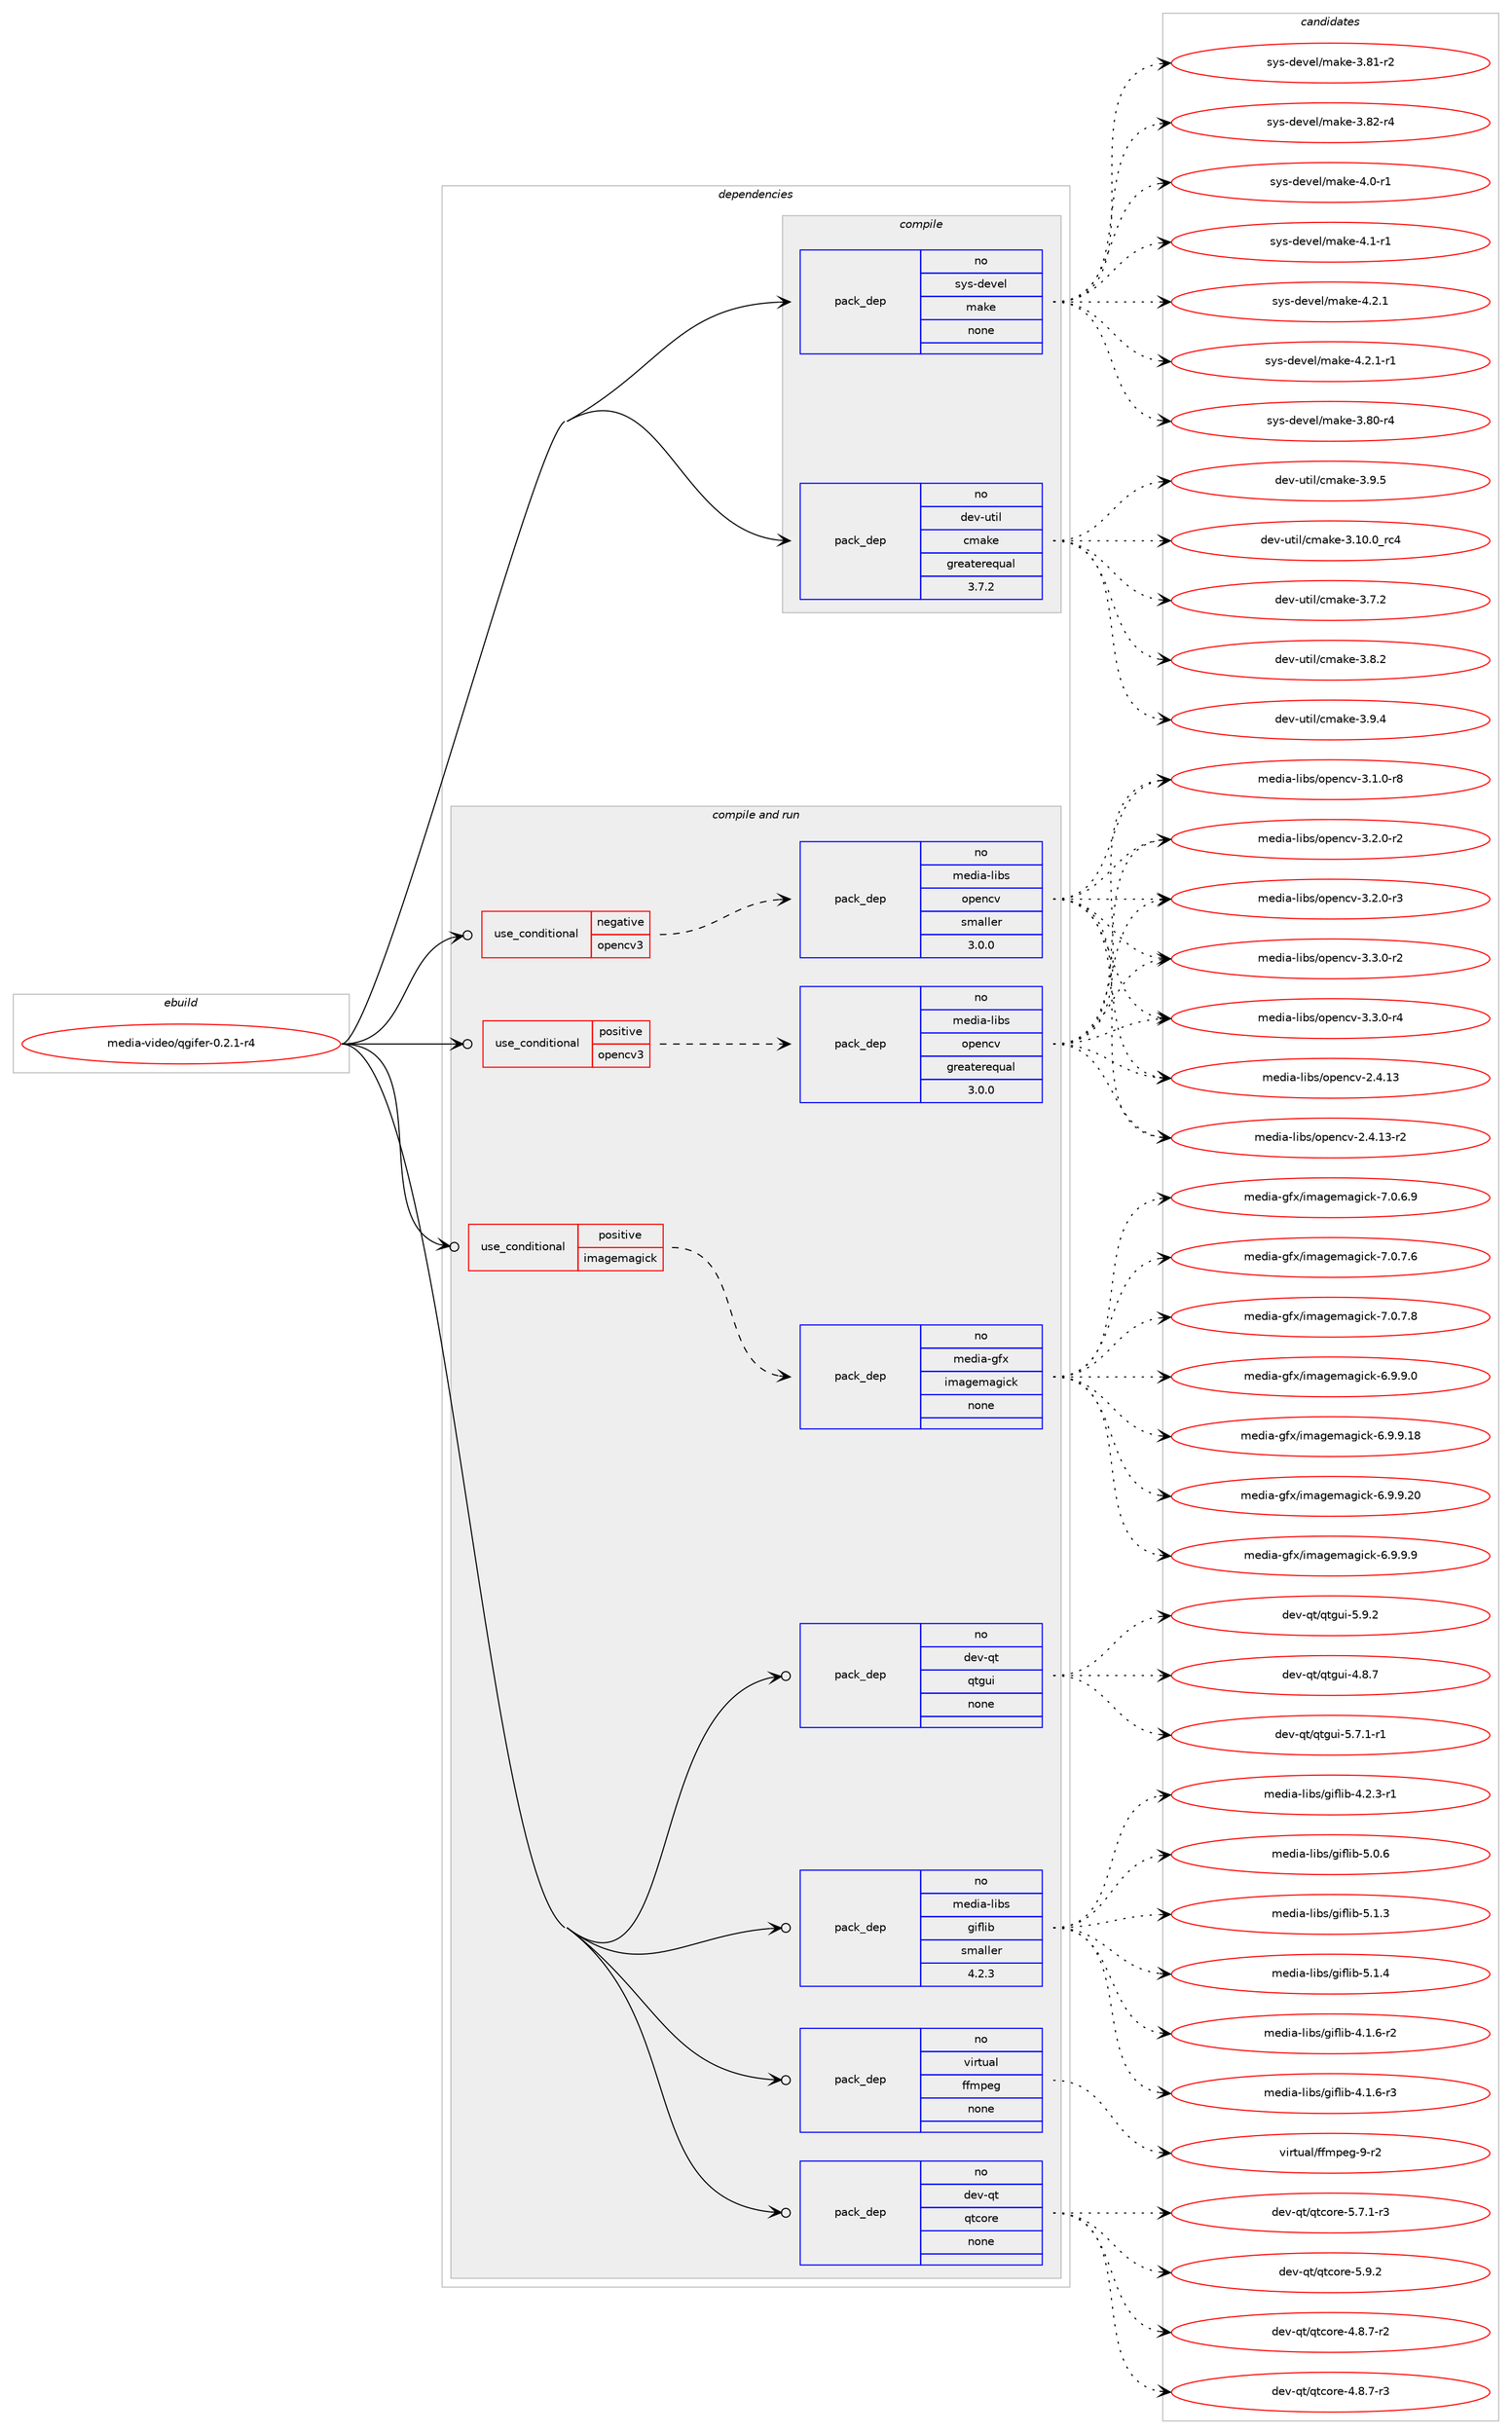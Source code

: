 digraph prolog {

# *************
# Graph options
# *************

newrank=true;
concentrate=true;
compound=true;
graph [rankdir=LR,fontname=Helvetica,fontsize=10,ranksep=1.5];#, ranksep=2.5, nodesep=0.2];
edge  [arrowhead=vee];
node  [fontname=Helvetica,fontsize=10];

# **********
# The ebuild
# **********

subgraph cluster_leftcol {
color=gray;
rank=same;
label=<<i>ebuild</i>>;
id [label="media-video/qgifer-0.2.1-r4", color=red, width=4, href="../media-video/qgifer-0.2.1-r4.svg"];
}

# ****************
# The dependencies
# ****************

subgraph cluster_midcol {
color=gray;
label=<<i>dependencies</i>>;
subgraph cluster_compile {
fillcolor="#eeeeee";
style=filled;
label=<<i>compile</i>>;
subgraph pack292301 {
dependency396485 [label=<<TABLE BORDER="0" CELLBORDER="1" CELLSPACING="0" CELLPADDING="4" WIDTH="220"><TR><TD ROWSPAN="6" CELLPADDING="30">pack_dep</TD></TR><TR><TD WIDTH="110">no</TD></TR><TR><TD>dev-util</TD></TR><TR><TD>cmake</TD></TR><TR><TD>greaterequal</TD></TR><TR><TD>3.7.2</TD></TR></TABLE>>, shape=none, color=blue];
}
id:e -> dependency396485:w [weight=20,style="solid",arrowhead="vee"];
subgraph pack292302 {
dependency396486 [label=<<TABLE BORDER="0" CELLBORDER="1" CELLSPACING="0" CELLPADDING="4" WIDTH="220"><TR><TD ROWSPAN="6" CELLPADDING="30">pack_dep</TD></TR><TR><TD WIDTH="110">no</TD></TR><TR><TD>sys-devel</TD></TR><TR><TD>make</TD></TR><TR><TD>none</TD></TR><TR><TD></TD></TR></TABLE>>, shape=none, color=blue];
}
id:e -> dependency396486:w [weight=20,style="solid",arrowhead="vee"];
}
subgraph cluster_compileandrun {
fillcolor="#eeeeee";
style=filled;
label=<<i>compile and run</i>>;
subgraph cond97768 {
dependency396487 [label=<<TABLE BORDER="0" CELLBORDER="1" CELLSPACING="0" CELLPADDING="4"><TR><TD ROWSPAN="3" CELLPADDING="10">use_conditional</TD></TR><TR><TD>negative</TD></TR><TR><TD>opencv3</TD></TR></TABLE>>, shape=none, color=red];
subgraph pack292303 {
dependency396488 [label=<<TABLE BORDER="0" CELLBORDER="1" CELLSPACING="0" CELLPADDING="4" WIDTH="220"><TR><TD ROWSPAN="6" CELLPADDING="30">pack_dep</TD></TR><TR><TD WIDTH="110">no</TD></TR><TR><TD>media-libs</TD></TR><TR><TD>opencv</TD></TR><TR><TD>smaller</TD></TR><TR><TD>3.0.0</TD></TR></TABLE>>, shape=none, color=blue];
}
dependency396487:e -> dependency396488:w [weight=20,style="dashed",arrowhead="vee"];
}
id:e -> dependency396487:w [weight=20,style="solid",arrowhead="odotvee"];
subgraph cond97769 {
dependency396489 [label=<<TABLE BORDER="0" CELLBORDER="1" CELLSPACING="0" CELLPADDING="4"><TR><TD ROWSPAN="3" CELLPADDING="10">use_conditional</TD></TR><TR><TD>positive</TD></TR><TR><TD>imagemagick</TD></TR></TABLE>>, shape=none, color=red];
subgraph pack292304 {
dependency396490 [label=<<TABLE BORDER="0" CELLBORDER="1" CELLSPACING="0" CELLPADDING="4" WIDTH="220"><TR><TD ROWSPAN="6" CELLPADDING="30">pack_dep</TD></TR><TR><TD WIDTH="110">no</TD></TR><TR><TD>media-gfx</TD></TR><TR><TD>imagemagick</TD></TR><TR><TD>none</TD></TR><TR><TD></TD></TR></TABLE>>, shape=none, color=blue];
}
dependency396489:e -> dependency396490:w [weight=20,style="dashed",arrowhead="vee"];
}
id:e -> dependency396489:w [weight=20,style="solid",arrowhead="odotvee"];
subgraph cond97770 {
dependency396491 [label=<<TABLE BORDER="0" CELLBORDER="1" CELLSPACING="0" CELLPADDING="4"><TR><TD ROWSPAN="3" CELLPADDING="10">use_conditional</TD></TR><TR><TD>positive</TD></TR><TR><TD>opencv3</TD></TR></TABLE>>, shape=none, color=red];
subgraph pack292305 {
dependency396492 [label=<<TABLE BORDER="0" CELLBORDER="1" CELLSPACING="0" CELLPADDING="4" WIDTH="220"><TR><TD ROWSPAN="6" CELLPADDING="30">pack_dep</TD></TR><TR><TD WIDTH="110">no</TD></TR><TR><TD>media-libs</TD></TR><TR><TD>opencv</TD></TR><TR><TD>greaterequal</TD></TR><TR><TD>3.0.0</TD></TR></TABLE>>, shape=none, color=blue];
}
dependency396491:e -> dependency396492:w [weight=20,style="dashed",arrowhead="vee"];
}
id:e -> dependency396491:w [weight=20,style="solid",arrowhead="odotvee"];
subgraph pack292306 {
dependency396493 [label=<<TABLE BORDER="0" CELLBORDER="1" CELLSPACING="0" CELLPADDING="4" WIDTH="220"><TR><TD ROWSPAN="6" CELLPADDING="30">pack_dep</TD></TR><TR><TD WIDTH="110">no</TD></TR><TR><TD>dev-qt</TD></TR><TR><TD>qtcore</TD></TR><TR><TD>none</TD></TR><TR><TD></TD></TR></TABLE>>, shape=none, color=blue];
}
id:e -> dependency396493:w [weight=20,style="solid",arrowhead="odotvee"];
subgraph pack292307 {
dependency396494 [label=<<TABLE BORDER="0" CELLBORDER="1" CELLSPACING="0" CELLPADDING="4" WIDTH="220"><TR><TD ROWSPAN="6" CELLPADDING="30">pack_dep</TD></TR><TR><TD WIDTH="110">no</TD></TR><TR><TD>dev-qt</TD></TR><TR><TD>qtgui</TD></TR><TR><TD>none</TD></TR><TR><TD></TD></TR></TABLE>>, shape=none, color=blue];
}
id:e -> dependency396494:w [weight=20,style="solid",arrowhead="odotvee"];
subgraph pack292308 {
dependency396495 [label=<<TABLE BORDER="0" CELLBORDER="1" CELLSPACING="0" CELLPADDING="4" WIDTH="220"><TR><TD ROWSPAN="6" CELLPADDING="30">pack_dep</TD></TR><TR><TD WIDTH="110">no</TD></TR><TR><TD>media-libs</TD></TR><TR><TD>giflib</TD></TR><TR><TD>smaller</TD></TR><TR><TD>4.2.3</TD></TR></TABLE>>, shape=none, color=blue];
}
id:e -> dependency396495:w [weight=20,style="solid",arrowhead="odotvee"];
subgraph pack292309 {
dependency396496 [label=<<TABLE BORDER="0" CELLBORDER="1" CELLSPACING="0" CELLPADDING="4" WIDTH="220"><TR><TD ROWSPAN="6" CELLPADDING="30">pack_dep</TD></TR><TR><TD WIDTH="110">no</TD></TR><TR><TD>virtual</TD></TR><TR><TD>ffmpeg</TD></TR><TR><TD>none</TD></TR><TR><TD></TD></TR></TABLE>>, shape=none, color=blue];
}
id:e -> dependency396496:w [weight=20,style="solid",arrowhead="odotvee"];
}
subgraph cluster_run {
fillcolor="#eeeeee";
style=filled;
label=<<i>run</i>>;
}
}

# **************
# The candidates
# **************

subgraph cluster_choices {
rank=same;
color=gray;
label=<<i>candidates</i>>;

subgraph choice292301 {
color=black;
nodesep=1;
choice1001011184511711610510847991099710710145514649484648951149952 [label="dev-util/cmake-3.10.0_rc4", color=red, width=4,href="../dev-util/cmake-3.10.0_rc4.svg"];
choice10010111845117116105108479910997107101455146554650 [label="dev-util/cmake-3.7.2", color=red, width=4,href="../dev-util/cmake-3.7.2.svg"];
choice10010111845117116105108479910997107101455146564650 [label="dev-util/cmake-3.8.2", color=red, width=4,href="../dev-util/cmake-3.8.2.svg"];
choice10010111845117116105108479910997107101455146574652 [label="dev-util/cmake-3.9.4", color=red, width=4,href="../dev-util/cmake-3.9.4.svg"];
choice10010111845117116105108479910997107101455146574653 [label="dev-util/cmake-3.9.5", color=red, width=4,href="../dev-util/cmake-3.9.5.svg"];
dependency396485:e -> choice1001011184511711610510847991099710710145514649484648951149952:w [style=dotted,weight="100"];
dependency396485:e -> choice10010111845117116105108479910997107101455146554650:w [style=dotted,weight="100"];
dependency396485:e -> choice10010111845117116105108479910997107101455146564650:w [style=dotted,weight="100"];
dependency396485:e -> choice10010111845117116105108479910997107101455146574652:w [style=dotted,weight="100"];
dependency396485:e -> choice10010111845117116105108479910997107101455146574653:w [style=dotted,weight="100"];
}
subgraph choice292302 {
color=black;
nodesep=1;
choice11512111545100101118101108471099710710145514656484511452 [label="sys-devel/make-3.80-r4", color=red, width=4,href="../sys-devel/make-3.80-r4.svg"];
choice11512111545100101118101108471099710710145514656494511450 [label="sys-devel/make-3.81-r2", color=red, width=4,href="../sys-devel/make-3.81-r2.svg"];
choice11512111545100101118101108471099710710145514656504511452 [label="sys-devel/make-3.82-r4", color=red, width=4,href="../sys-devel/make-3.82-r4.svg"];
choice115121115451001011181011084710997107101455246484511449 [label="sys-devel/make-4.0-r1", color=red, width=4,href="../sys-devel/make-4.0-r1.svg"];
choice115121115451001011181011084710997107101455246494511449 [label="sys-devel/make-4.1-r1", color=red, width=4,href="../sys-devel/make-4.1-r1.svg"];
choice115121115451001011181011084710997107101455246504649 [label="sys-devel/make-4.2.1", color=red, width=4,href="../sys-devel/make-4.2.1.svg"];
choice1151211154510010111810110847109971071014552465046494511449 [label="sys-devel/make-4.2.1-r1", color=red, width=4,href="../sys-devel/make-4.2.1-r1.svg"];
dependency396486:e -> choice11512111545100101118101108471099710710145514656484511452:w [style=dotted,weight="100"];
dependency396486:e -> choice11512111545100101118101108471099710710145514656494511450:w [style=dotted,weight="100"];
dependency396486:e -> choice11512111545100101118101108471099710710145514656504511452:w [style=dotted,weight="100"];
dependency396486:e -> choice115121115451001011181011084710997107101455246484511449:w [style=dotted,weight="100"];
dependency396486:e -> choice115121115451001011181011084710997107101455246494511449:w [style=dotted,weight="100"];
dependency396486:e -> choice115121115451001011181011084710997107101455246504649:w [style=dotted,weight="100"];
dependency396486:e -> choice1151211154510010111810110847109971071014552465046494511449:w [style=dotted,weight="100"];
}
subgraph choice292303 {
color=black;
nodesep=1;
choice109101100105974510810598115471111121011109911845504652464951 [label="media-libs/opencv-2.4.13", color=red, width=4,href="../media-libs/opencv-2.4.13.svg"];
choice1091011001059745108105981154711111210111099118455046524649514511450 [label="media-libs/opencv-2.4.13-r2", color=red, width=4,href="../media-libs/opencv-2.4.13-r2.svg"];
choice10910110010597451081059811547111112101110991184551464946484511456 [label="media-libs/opencv-3.1.0-r8", color=red, width=4,href="../media-libs/opencv-3.1.0-r8.svg"];
choice10910110010597451081059811547111112101110991184551465046484511450 [label="media-libs/opencv-3.2.0-r2", color=red, width=4,href="../media-libs/opencv-3.2.0-r2.svg"];
choice10910110010597451081059811547111112101110991184551465046484511451 [label="media-libs/opencv-3.2.0-r3", color=red, width=4,href="../media-libs/opencv-3.2.0-r3.svg"];
choice10910110010597451081059811547111112101110991184551465146484511450 [label="media-libs/opencv-3.3.0-r2", color=red, width=4,href="../media-libs/opencv-3.3.0-r2.svg"];
choice10910110010597451081059811547111112101110991184551465146484511452 [label="media-libs/opencv-3.3.0-r4", color=red, width=4,href="../media-libs/opencv-3.3.0-r4.svg"];
dependency396488:e -> choice109101100105974510810598115471111121011109911845504652464951:w [style=dotted,weight="100"];
dependency396488:e -> choice1091011001059745108105981154711111210111099118455046524649514511450:w [style=dotted,weight="100"];
dependency396488:e -> choice10910110010597451081059811547111112101110991184551464946484511456:w [style=dotted,weight="100"];
dependency396488:e -> choice10910110010597451081059811547111112101110991184551465046484511450:w [style=dotted,weight="100"];
dependency396488:e -> choice10910110010597451081059811547111112101110991184551465046484511451:w [style=dotted,weight="100"];
dependency396488:e -> choice10910110010597451081059811547111112101110991184551465146484511450:w [style=dotted,weight="100"];
dependency396488:e -> choice10910110010597451081059811547111112101110991184551465146484511452:w [style=dotted,weight="100"];
}
subgraph choice292304 {
color=black;
nodesep=1;
choice1091011001059745103102120471051099710310110997103105991074554465746574648 [label="media-gfx/imagemagick-6.9.9.0", color=red, width=4,href="../media-gfx/imagemagick-6.9.9.0.svg"];
choice109101100105974510310212047105109971031011099710310599107455446574657464956 [label="media-gfx/imagemagick-6.9.9.18", color=red, width=4,href="../media-gfx/imagemagick-6.9.9.18.svg"];
choice109101100105974510310212047105109971031011099710310599107455446574657465048 [label="media-gfx/imagemagick-6.9.9.20", color=red, width=4,href="../media-gfx/imagemagick-6.9.9.20.svg"];
choice1091011001059745103102120471051099710310110997103105991074554465746574657 [label="media-gfx/imagemagick-6.9.9.9", color=red, width=4,href="../media-gfx/imagemagick-6.9.9.9.svg"];
choice1091011001059745103102120471051099710310110997103105991074555464846544657 [label="media-gfx/imagemagick-7.0.6.9", color=red, width=4,href="../media-gfx/imagemagick-7.0.6.9.svg"];
choice1091011001059745103102120471051099710310110997103105991074555464846554654 [label="media-gfx/imagemagick-7.0.7.6", color=red, width=4,href="../media-gfx/imagemagick-7.0.7.6.svg"];
choice1091011001059745103102120471051099710310110997103105991074555464846554656 [label="media-gfx/imagemagick-7.0.7.8", color=red, width=4,href="../media-gfx/imagemagick-7.0.7.8.svg"];
dependency396490:e -> choice1091011001059745103102120471051099710310110997103105991074554465746574648:w [style=dotted,weight="100"];
dependency396490:e -> choice109101100105974510310212047105109971031011099710310599107455446574657464956:w [style=dotted,weight="100"];
dependency396490:e -> choice109101100105974510310212047105109971031011099710310599107455446574657465048:w [style=dotted,weight="100"];
dependency396490:e -> choice1091011001059745103102120471051099710310110997103105991074554465746574657:w [style=dotted,weight="100"];
dependency396490:e -> choice1091011001059745103102120471051099710310110997103105991074555464846544657:w [style=dotted,weight="100"];
dependency396490:e -> choice1091011001059745103102120471051099710310110997103105991074555464846554654:w [style=dotted,weight="100"];
dependency396490:e -> choice1091011001059745103102120471051099710310110997103105991074555464846554656:w [style=dotted,weight="100"];
}
subgraph choice292305 {
color=black;
nodesep=1;
choice109101100105974510810598115471111121011109911845504652464951 [label="media-libs/opencv-2.4.13", color=red, width=4,href="../media-libs/opencv-2.4.13.svg"];
choice1091011001059745108105981154711111210111099118455046524649514511450 [label="media-libs/opencv-2.4.13-r2", color=red, width=4,href="../media-libs/opencv-2.4.13-r2.svg"];
choice10910110010597451081059811547111112101110991184551464946484511456 [label="media-libs/opencv-3.1.0-r8", color=red, width=4,href="../media-libs/opencv-3.1.0-r8.svg"];
choice10910110010597451081059811547111112101110991184551465046484511450 [label="media-libs/opencv-3.2.0-r2", color=red, width=4,href="../media-libs/opencv-3.2.0-r2.svg"];
choice10910110010597451081059811547111112101110991184551465046484511451 [label="media-libs/opencv-3.2.0-r3", color=red, width=4,href="../media-libs/opencv-3.2.0-r3.svg"];
choice10910110010597451081059811547111112101110991184551465146484511450 [label="media-libs/opencv-3.3.0-r2", color=red, width=4,href="../media-libs/opencv-3.3.0-r2.svg"];
choice10910110010597451081059811547111112101110991184551465146484511452 [label="media-libs/opencv-3.3.0-r4", color=red, width=4,href="../media-libs/opencv-3.3.0-r4.svg"];
dependency396492:e -> choice109101100105974510810598115471111121011109911845504652464951:w [style=dotted,weight="100"];
dependency396492:e -> choice1091011001059745108105981154711111210111099118455046524649514511450:w [style=dotted,weight="100"];
dependency396492:e -> choice10910110010597451081059811547111112101110991184551464946484511456:w [style=dotted,weight="100"];
dependency396492:e -> choice10910110010597451081059811547111112101110991184551465046484511450:w [style=dotted,weight="100"];
dependency396492:e -> choice10910110010597451081059811547111112101110991184551465046484511451:w [style=dotted,weight="100"];
dependency396492:e -> choice10910110010597451081059811547111112101110991184551465146484511450:w [style=dotted,weight="100"];
dependency396492:e -> choice10910110010597451081059811547111112101110991184551465146484511452:w [style=dotted,weight="100"];
}
subgraph choice292306 {
color=black;
nodesep=1;
choice1001011184511311647113116991111141014552465646554511450 [label="dev-qt/qtcore-4.8.7-r2", color=red, width=4,href="../dev-qt/qtcore-4.8.7-r2.svg"];
choice1001011184511311647113116991111141014552465646554511451 [label="dev-qt/qtcore-4.8.7-r3", color=red, width=4,href="../dev-qt/qtcore-4.8.7-r3.svg"];
choice1001011184511311647113116991111141014553465546494511451 [label="dev-qt/qtcore-5.7.1-r3", color=red, width=4,href="../dev-qt/qtcore-5.7.1-r3.svg"];
choice100101118451131164711311699111114101455346574650 [label="dev-qt/qtcore-5.9.2", color=red, width=4,href="../dev-qt/qtcore-5.9.2.svg"];
dependency396493:e -> choice1001011184511311647113116991111141014552465646554511450:w [style=dotted,weight="100"];
dependency396493:e -> choice1001011184511311647113116991111141014552465646554511451:w [style=dotted,weight="100"];
dependency396493:e -> choice1001011184511311647113116991111141014553465546494511451:w [style=dotted,weight="100"];
dependency396493:e -> choice100101118451131164711311699111114101455346574650:w [style=dotted,weight="100"];
}
subgraph choice292307 {
color=black;
nodesep=1;
choice1001011184511311647113116103117105455246564655 [label="dev-qt/qtgui-4.8.7", color=red, width=4,href="../dev-qt/qtgui-4.8.7.svg"];
choice10010111845113116471131161031171054553465546494511449 [label="dev-qt/qtgui-5.7.1-r1", color=red, width=4,href="../dev-qt/qtgui-5.7.1-r1.svg"];
choice1001011184511311647113116103117105455346574650 [label="dev-qt/qtgui-5.9.2", color=red, width=4,href="../dev-qt/qtgui-5.9.2.svg"];
dependency396494:e -> choice1001011184511311647113116103117105455246564655:w [style=dotted,weight="100"];
dependency396494:e -> choice10010111845113116471131161031171054553465546494511449:w [style=dotted,weight="100"];
dependency396494:e -> choice1001011184511311647113116103117105455346574650:w [style=dotted,weight="100"];
}
subgraph choice292308 {
color=black;
nodesep=1;
choice10910110010597451081059811547103105102108105984552464946544511450 [label="media-libs/giflib-4.1.6-r2", color=red, width=4,href="../media-libs/giflib-4.1.6-r2.svg"];
choice10910110010597451081059811547103105102108105984552464946544511451 [label="media-libs/giflib-4.1.6-r3", color=red, width=4,href="../media-libs/giflib-4.1.6-r3.svg"];
choice10910110010597451081059811547103105102108105984552465046514511449 [label="media-libs/giflib-4.2.3-r1", color=red, width=4,href="../media-libs/giflib-4.2.3-r1.svg"];
choice1091011001059745108105981154710310510210810598455346484654 [label="media-libs/giflib-5.0.6", color=red, width=4,href="../media-libs/giflib-5.0.6.svg"];
choice1091011001059745108105981154710310510210810598455346494651 [label="media-libs/giflib-5.1.3", color=red, width=4,href="../media-libs/giflib-5.1.3.svg"];
choice1091011001059745108105981154710310510210810598455346494652 [label="media-libs/giflib-5.1.4", color=red, width=4,href="../media-libs/giflib-5.1.4.svg"];
dependency396495:e -> choice10910110010597451081059811547103105102108105984552464946544511450:w [style=dotted,weight="100"];
dependency396495:e -> choice10910110010597451081059811547103105102108105984552464946544511451:w [style=dotted,weight="100"];
dependency396495:e -> choice10910110010597451081059811547103105102108105984552465046514511449:w [style=dotted,weight="100"];
dependency396495:e -> choice1091011001059745108105981154710310510210810598455346484654:w [style=dotted,weight="100"];
dependency396495:e -> choice1091011001059745108105981154710310510210810598455346494651:w [style=dotted,weight="100"];
dependency396495:e -> choice1091011001059745108105981154710310510210810598455346494652:w [style=dotted,weight="100"];
}
subgraph choice292309 {
color=black;
nodesep=1;
choice118105114116117971084710210210911210110345574511450 [label="virtual/ffmpeg-9-r2", color=red, width=4,href="../virtual/ffmpeg-9-r2.svg"];
dependency396496:e -> choice118105114116117971084710210210911210110345574511450:w [style=dotted,weight="100"];
}
}

}
